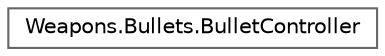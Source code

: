 digraph "Graphical Class Hierarchy"
{
 // LATEX_PDF_SIZE
  bgcolor="transparent";
  edge [fontname=Helvetica,fontsize=10,labelfontname=Helvetica,labelfontsize=10];
  node [fontname=Helvetica,fontsize=10,shape=box,height=0.2,width=0.4];
  rankdir="LR";
  Node0 [id="Node000000",label="Weapons.Bullets.BulletController",height=0.2,width=0.4,color="grey40", fillcolor="white", style="filled",URL="$classWeapons_1_1Bullets_1_1BulletController.html",tooltip="銃弾を管理"];
}
